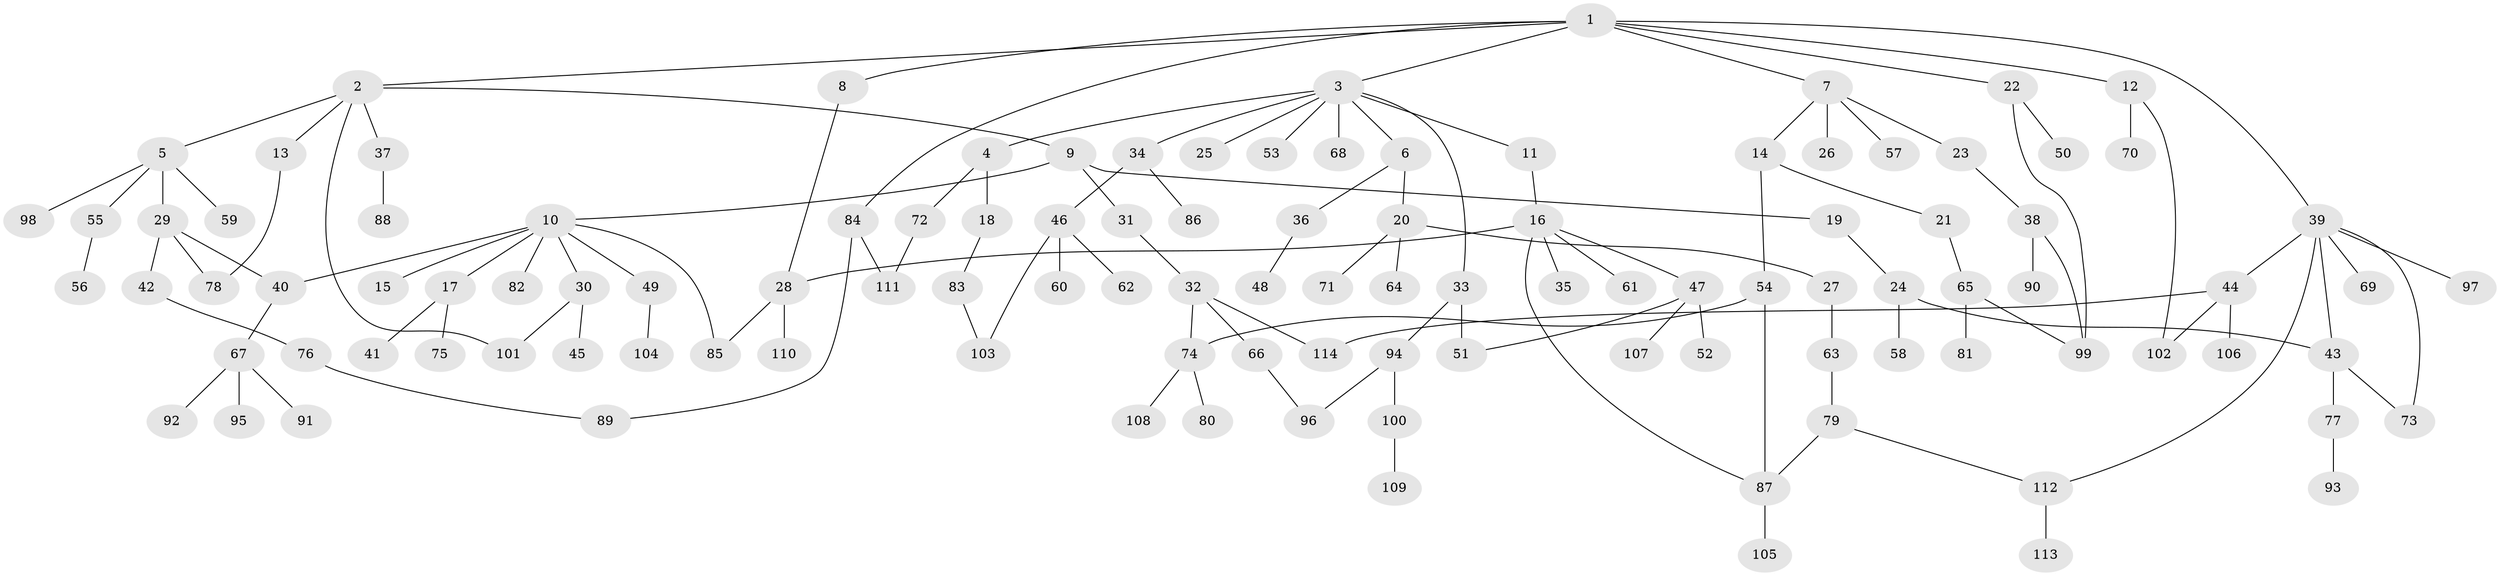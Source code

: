 // coarse degree distribution, {8: 0.025, 2: 0.3375, 6: 0.0125, 4: 0.1, 3: 0.2, 1: 0.2875, 5: 0.025, 7: 0.0125}
// Generated by graph-tools (version 1.1) at 2025/35/03/04/25 23:35:58]
// undirected, 114 vertices, 133 edges
graph export_dot {
  node [color=gray90,style=filled];
  1;
  2;
  3;
  4;
  5;
  6;
  7;
  8;
  9;
  10;
  11;
  12;
  13;
  14;
  15;
  16;
  17;
  18;
  19;
  20;
  21;
  22;
  23;
  24;
  25;
  26;
  27;
  28;
  29;
  30;
  31;
  32;
  33;
  34;
  35;
  36;
  37;
  38;
  39;
  40;
  41;
  42;
  43;
  44;
  45;
  46;
  47;
  48;
  49;
  50;
  51;
  52;
  53;
  54;
  55;
  56;
  57;
  58;
  59;
  60;
  61;
  62;
  63;
  64;
  65;
  66;
  67;
  68;
  69;
  70;
  71;
  72;
  73;
  74;
  75;
  76;
  77;
  78;
  79;
  80;
  81;
  82;
  83;
  84;
  85;
  86;
  87;
  88;
  89;
  90;
  91;
  92;
  93;
  94;
  95;
  96;
  97;
  98;
  99;
  100;
  101;
  102;
  103;
  104;
  105;
  106;
  107;
  108;
  109;
  110;
  111;
  112;
  113;
  114;
  1 -- 2;
  1 -- 3;
  1 -- 7;
  1 -- 8;
  1 -- 12;
  1 -- 22;
  1 -- 39;
  1 -- 84;
  2 -- 5;
  2 -- 9;
  2 -- 13;
  2 -- 37;
  2 -- 101;
  3 -- 4;
  3 -- 6;
  3 -- 11;
  3 -- 25;
  3 -- 33;
  3 -- 34;
  3 -- 53;
  3 -- 68;
  4 -- 18;
  4 -- 72;
  5 -- 29;
  5 -- 55;
  5 -- 59;
  5 -- 98;
  6 -- 20;
  6 -- 36;
  7 -- 14;
  7 -- 23;
  7 -- 26;
  7 -- 57;
  8 -- 28;
  9 -- 10;
  9 -- 19;
  9 -- 31;
  10 -- 15;
  10 -- 17;
  10 -- 30;
  10 -- 49;
  10 -- 82;
  10 -- 85;
  10 -- 40;
  11 -- 16;
  12 -- 70;
  12 -- 102;
  13 -- 78;
  14 -- 21;
  14 -- 54;
  16 -- 35;
  16 -- 47;
  16 -- 61;
  16 -- 87;
  16 -- 28;
  17 -- 41;
  17 -- 75;
  18 -- 83;
  19 -- 24;
  20 -- 27;
  20 -- 64;
  20 -- 71;
  21 -- 65;
  22 -- 50;
  22 -- 99;
  23 -- 38;
  24 -- 43;
  24 -- 58;
  27 -- 63;
  28 -- 85;
  28 -- 110;
  29 -- 40;
  29 -- 42;
  29 -- 78;
  30 -- 45;
  30 -- 101;
  31 -- 32;
  32 -- 66;
  32 -- 114;
  32 -- 74;
  33 -- 51;
  33 -- 94;
  34 -- 46;
  34 -- 86;
  36 -- 48;
  37 -- 88;
  38 -- 90;
  38 -- 99;
  39 -- 44;
  39 -- 69;
  39 -- 73;
  39 -- 97;
  39 -- 112;
  39 -- 43;
  40 -- 67;
  42 -- 76;
  43 -- 77;
  43 -- 73;
  44 -- 102;
  44 -- 106;
  44 -- 114;
  46 -- 60;
  46 -- 62;
  46 -- 103;
  47 -- 52;
  47 -- 107;
  47 -- 51;
  49 -- 104;
  54 -- 74;
  54 -- 87;
  55 -- 56;
  63 -- 79;
  65 -- 81;
  65 -- 99;
  66 -- 96;
  67 -- 91;
  67 -- 92;
  67 -- 95;
  72 -- 111;
  74 -- 80;
  74 -- 108;
  76 -- 89;
  77 -- 93;
  79 -- 112;
  79 -- 87;
  83 -- 103;
  84 -- 111;
  84 -- 89;
  87 -- 105;
  94 -- 100;
  94 -- 96;
  100 -- 109;
  112 -- 113;
}
